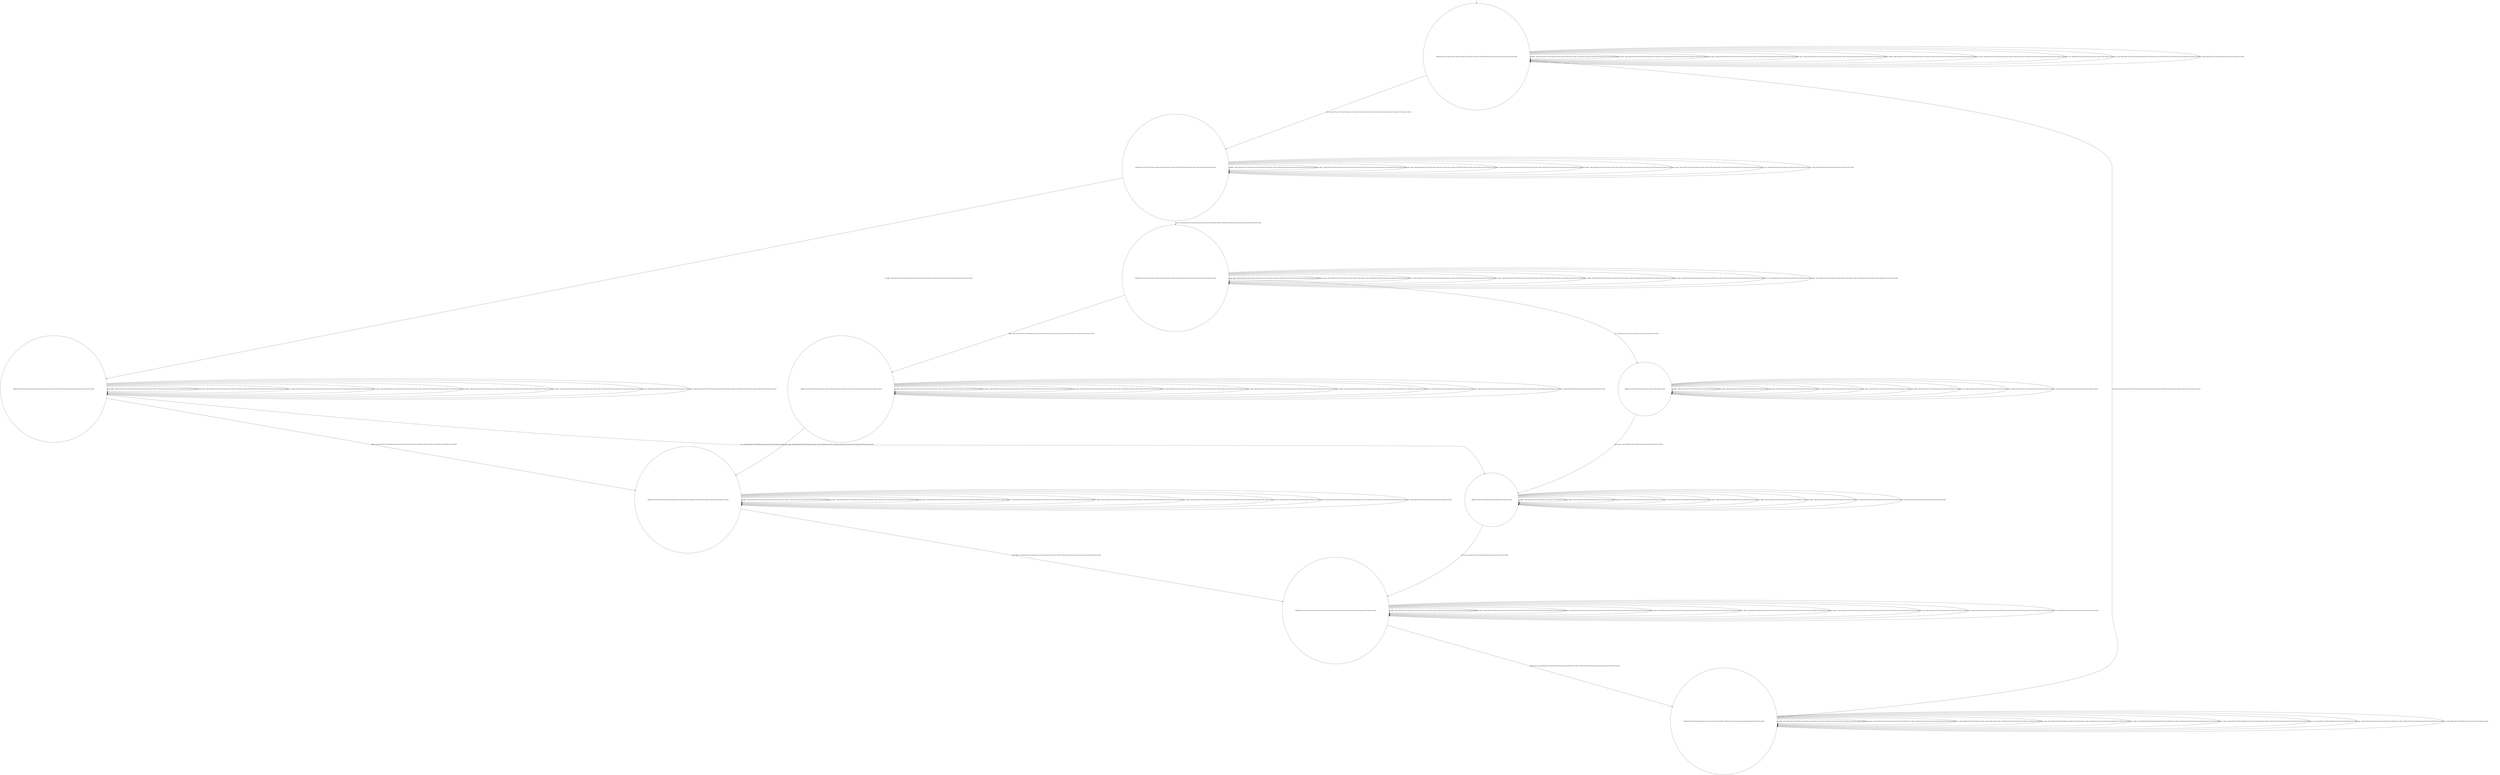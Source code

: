 digraph g {
	edge [lblstyle="above, sloped"];
	s0 [shape="circle" label="0@[((EUR and COF and not DOL and not TEA and not TON and not CAP) or (EUR and COF and TEA and not DOL and not TON and not CAP))]"];
	s1 [shape="circle" label="1@[((EUR and COF and TEA and not DOL and not TON and not CAP) or (EUR and COF and not DOL and not TEA and not TON and not CAP))]"];
	s2 [shape="circle" label="2@[((EUR and COF and TEA and not DOL and not TON and not CAP) or (EUR and COF and not DOL and not TEA and not TON and not CAP))]"];
	s3 [shape="circle" label="3@[((EUR and COF and TEA and not DOL and not TON and not CAP) or (EUR and COF and not DOL and not TEA and not TON and not CAP))]"];
	s4 [shape="circle" label="4@[((EUR and COF and TEA and not DOL and not TON and not CAP) or (EUR and COF and not DOL and not TEA and not TON and not CAP))]"];
	s5 [shape="circle" label="5@[((EUR and COF and TEA and not DOL and not TON and not CAP) or (EUR and COF and not DOL and not TEA and not TON and not CAP))]"];
	s6 [shape="circle" label="6@[((EUR and COF and TEA and not DOL and not TON and not CAP) or (EUR and COF and not DOL and not TEA and not TON and not CAP))]"];
	s7 [shape="circle" label="7@[((EUR and COF and TEA and not DOL and not TON and not CAP) or (EUR and COF and not DOL and not TEA and not TON and not CAP))]"];
	s8 [shape="circle" label="8@[((EUR and COF and TEA and not DOL and not TON and not CAP))]"];
	s9 [shape="circle" label="9@[((EUR and COF and TEA and not DOL and not TON and not CAP))]"];
	s0 -> s0 [label="coffee / nok() [((EUR and COF and TEA and not DOL and not TON and not CAP) or (EUR and COF and not DOL and not TEA and not TON and not CAP))]"];
	s0 -> s0 [label="cup_taken / nok() [((EUR and COF and TEA and not DOL and not TON and not CAP) or (EUR and COF and not DOL and not TEA and not TON and not CAP))]"];
	s0 -> s0 [label="display_done / nok() [((EUR and COF and TEA and not DOL and not TON and not CAP) or (EUR and COF and not DOL and not TEA and not TON and not CAP))]"];
	s0 -> s1 [label="euro / ok() [((EUR and COF and TEA and not DOL and not TON and not CAP) or (EUR and COF and not DOL and not TEA and not TON and not CAP))]"];
	s0 -> s0 [label="no_sugar / nok() [((EUR and COF and TEA and not DOL and not TON and not CAP) or (EUR and COF and not DOL and not TEA and not TON and not CAP))]"];
	s0 -> s0 [label="pour_coffee / nok() [((EUR and COF and TEA and not DOL and not TON and not CAP) or (EUR and COF and not DOL and not TEA and not TON and not CAP))]"];
	s0 -> s0 [label="pour_sugar / nok() [((EUR and COF and TEA and not DOL and not TON and not CAP) or (EUR and COF and not DOL and not TEA and not TON and not CAP))]"];
	s0 -> s0 [label="pour_tea / nok() [((EUR and COF and TEA and not DOL and not TON and not CAP))]"];
	s0 -> s0 [label="sugar / nok() [((EUR and COF and TEA and not DOL and not TON and not CAP) or (EUR and COF and not DOL and not TEA and not TON and not CAP))]"];
	s0 -> s0 [label="tea / nok() [((EUR and COF and TEA and not DOL and not TON and not CAP))]"];
	s1 -> s1 [label="coffee / nok() [((EUR and COF and TEA and not DOL and not TON and not CAP) or (EUR and COF and not DOL and not TEA and not TON and not CAP))]"];
	s1 -> s1 [label="cup_taken / nok() [((EUR and COF and TEA and not DOL and not TON and not CAP) or (EUR and COF and not DOL and not TEA and not TON and not CAP))]"];
	s1 -> s1 [label="display_done / nok() [((EUR and COF and TEA and not DOL and not TON and not CAP) or (EUR and COF and not DOL and not TEA and not TON and not CAP))]"];
	s1 -> s1 [label="euro / nok() [((EUR and COF and TEA and not DOL and not TON and not CAP) or (EUR and COF and not DOL and not TEA and not TON and not CAP))]"];
	s1 -> s2 [label="no_sugar / ok() [((EUR and COF and TEA and not DOL and not TON and not CAP) or (EUR and COF and not DOL and not TEA and not TON and not CAP))]"];
	s1 -> s1 [label="pour_coffee / nok() [((EUR and COF and TEA and not DOL and not TON and not CAP) or (EUR and COF and not DOL and not TEA and not TON and not CAP))]"];
	s1 -> s1 [label="pour_sugar / nok() [((EUR and COF and TEA and not DOL and not TON and not CAP) or (EUR and COF and not DOL and not TEA and not TON and not CAP))]"];
	s1 -> s1 [label="pour_tea / nok() [((EUR and COF and TEA and not DOL and not TON and not CAP))]"];
	s1 -> s3 [label="sugar / ok() [((EUR and COF and TEA and not DOL and not TON and not CAP) or (EUR and COF and not DOL and not TEA and not TON and not CAP))]"];
	s1 -> s1 [label="tea / nok() [((EUR and COF and TEA and not DOL and not TON and not CAP))]"];
	s2 -> s5 [label="coffee / ok() [((EUR and COF and TEA and not DOL and not TON and not CAP) or (EUR and COF and not DOL and not TEA and not TON and not CAP))]"];
	s2 -> s2 [label="cup_taken / nok() [((EUR and COF and TEA and not DOL and not TON and not CAP) or (EUR and COF and not DOL and not TEA and not TON and not CAP))]"];
	s2 -> s2 [label="display_done / nok() [((EUR and COF and TEA and not DOL and not TON and not CAP) or (EUR and COF and not DOL and not TEA and not TON and not CAP))]"];
	s2 -> s2 [label="euro / nok() [((EUR and COF and TEA and not DOL and not TON and not CAP) or (EUR and COF and not DOL and not TEA and not TON and not CAP))]"];
	s2 -> s2 [label="no_sugar / nok() [((EUR and COF and TEA and not DOL and not TON and not CAP) or (EUR and COF and not DOL and not TEA and not TON and not CAP))]"];
	s2 -> s2 [label="pour_coffee / nok() [((EUR and COF and TEA and not DOL and not TON and not CAP) or (EUR and COF and not DOL and not TEA and not TON and not CAP))]"];
	s2 -> s2 [label="pour_sugar / nok() [((EUR and COF and TEA and not DOL and not TON and not CAP) or (EUR and COF and not DOL and not TEA and not TON and not CAP))]"];
	s2 -> s2 [label="pour_tea / nok() [((EUR and COF and TEA and not DOL and not TON and not CAP))]"];
	s2 -> s2 [label="sugar / void() [((EUR and COF and TEA and not DOL and not TON and not CAP) or (EUR and COF and not DOL and not TEA and not TON and not CAP))]"];
	s2 -> s9 [label="tea / ok() [((EUR and COF and TEA and not DOL and not TON and not CAP))]"];
	s3 -> s4 [label="coffee / ok() [((EUR and COF and TEA and not DOL and not TON and not CAP) or (EUR and COF and not DOL and not TEA and not TON and not CAP))]"];
	s3 -> s3 [label="cup_taken / nok() [((EUR and COF and TEA and not DOL and not TON and not CAP) or (EUR and COF and not DOL and not TEA and not TON and not CAP))]"];
	s3 -> s3 [label="display_done / nok() [((EUR and COF and TEA and not DOL and not TON and not CAP) or (EUR and COF and not DOL and not TEA and not TON and not CAP))]"];
	s3 -> s3 [label="euro / nok() [((EUR and COF and TEA and not DOL and not TON and not CAP) or (EUR and COF and not DOL and not TEA and not TON and not CAP))]"];
	s3 -> s3 [label="no_sugar / void() [((EUR and COF and TEA and not DOL and not TON and not CAP) or (EUR and COF and not DOL and not TEA and not TON and not CAP))]"];
	s3 -> s3 [label="pour_coffee / nok() [((EUR and COF and TEA and not DOL and not TON and not CAP) or (EUR and COF and not DOL and not TEA and not TON and not CAP))]"];
	s3 -> s3 [label="pour_sugar / nok() [((EUR and COF and TEA and not DOL and not TON and not CAP) or (EUR and COF and not DOL and not TEA and not TON and not CAP))]"];
	s3 -> s3 [label="pour_tea / nok() [((EUR and COF and TEA and not DOL and not TON and not CAP))]"];
	s3 -> s3 [label="sugar / nok() [((EUR and COF and TEA and not DOL and not TON and not CAP) or (EUR and COF and not DOL and not TEA and not TON and not CAP))]"];
	s3 -> s8 [label="tea / ok() [((EUR and COF and TEA and not DOL and not TON and not CAP))]"];
	s4 -> s4 [label="coffee / nok() [((EUR and COF and TEA and not DOL and not TON and not CAP) or (EUR and COF and not DOL and not TEA and not TON and not CAP))]"];
	s4 -> s4 [label="cup_taken / nok() [((EUR and COF and TEA and not DOL and not TON and not CAP) or (EUR and COF and not DOL and not TEA and not TON and not CAP))]"];
	s4 -> s4 [label="display_done / nok() [((EUR and COF and TEA and not DOL and not TON and not CAP) or (EUR and COF and not DOL and not TEA and not TON and not CAP))]"];
	s4 -> s4 [label="euro / nok() [((EUR and COF and TEA and not DOL and not TON and not CAP) or (EUR and COF and not DOL and not TEA and not TON and not CAP))]"];
	s4 -> s4 [label="no_sugar / nok() [((EUR and COF and TEA and not DOL and not TON and not CAP) or (EUR and COF and not DOL and not TEA and not TON and not CAP))]"];
	s4 -> s4 [label="pour_coffee / nok() [((EUR and COF and TEA and not DOL and not TON and not CAP) or (EUR and COF and not DOL and not TEA and not TON and not CAP))]"];
	s4 -> s5 [label="pour_sugar / ok() [((EUR and COF and TEA and not DOL and not TON and not CAP) or (EUR and COF and not DOL and not TEA and not TON and not CAP))]"];
	s4 -> s4 [label="pour_tea / nok() [((EUR and COF and TEA and not DOL and not TON and not CAP))]"];
	s4 -> s4 [label="sugar / nok() [((EUR and COF and TEA and not DOL and not TON and not CAP) or (EUR and COF and not DOL and not TEA and not TON and not CAP))]"];
	s4 -> s4 [label="tea / void() [((EUR and COF and TEA and not DOL and not TON and not CAP))]"];
	s5 -> s5 [label="coffee / nok() [((EUR and COF and TEA and not DOL and not TON and not CAP) or (EUR and COF and not DOL and not TEA and not TON and not CAP))]"];
	s5 -> s5 [label="cup_taken / nok() [((EUR and COF and TEA and not DOL and not TON and not CAP) or (EUR and COF and not DOL and not TEA and not TON and not CAP))]"];
	s5 -> s5 [label="display_done / nok() [((EUR and COF and TEA and not DOL and not TON and not CAP) or (EUR and COF and not DOL and not TEA and not TON and not CAP))]"];
	s5 -> s5 [label="euro / nok() [((EUR and COF and TEA and not DOL and not TON and not CAP) or (EUR and COF and not DOL and not TEA and not TON and not CAP))]"];
	s5 -> s5 [label="no_sugar / nok() [((EUR and COF and TEA and not DOL and not TON and not CAP) or (EUR and COF and not DOL and not TEA and not TON and not CAP))]"];
	s5 -> s6 [label="pour_coffee / ok() [((EUR and COF and TEA and not DOL and not TON and not CAP) or (EUR and COF and not DOL and not TEA and not TON and not CAP))]"];
	s5 -> s5 [label="pour_sugar / nok() [((EUR and COF and TEA and not DOL and not TON and not CAP) or (EUR and COF and not DOL and not TEA and not TON and not CAP))]"];
	s5 -> s5 [label="pour_tea / nok() [((EUR and COF and TEA and not DOL and not TON and not CAP))]"];
	s5 -> s5 [label="sugar / nok() [((EUR and COF and TEA and not DOL and not TON and not CAP) or (EUR and COF and not DOL and not TEA and not TON and not CAP))]"];
	s5 -> s5 [label="tea / void() [((EUR and COF and TEA and not DOL and not TON and not CAP))]"];
	s6 -> s6 [label="coffee / nok() [((EUR and COF and TEA and not DOL and not TON and not CAP) or (EUR and COF and not DOL and not TEA and not TON and not CAP))]"];
	s6 -> s6 [label="cup_taken / nok() [((EUR and COF and TEA and not DOL and not TON and not CAP) or (EUR and COF and not DOL and not TEA and not TON and not CAP))]"];
	s6 -> s7 [label="display_done / ok() [((EUR and COF and TEA and not DOL and not TON and not CAP) or (EUR and COF and not DOL and not TEA and not TON and not CAP))]"];
	s6 -> s6 [label="euro / nok() [((EUR and COF and TEA and not DOL and not TON and not CAP) or (EUR and COF and not DOL and not TEA and not TON and not CAP))]"];
	s6 -> s6 [label="no_sugar / nok() [((EUR and COF and TEA and not DOL and not TON and not CAP) or (EUR and COF and not DOL and not TEA and not TON and not CAP))]"];
	s6 -> s6 [label="pour_coffee / nok() [((EUR and COF and TEA and not DOL and not TON and not CAP) or (EUR and COF and not DOL and not TEA and not TON and not CAP))]"];
	s6 -> s6 [label="pour_sugar / nok() [((EUR and COF and TEA and not DOL and not TON and not CAP) or (EUR and COF and not DOL and not TEA and not TON and not CAP))]"];
	s6 -> s6 [label="pour_tea / nok() [((EUR and COF and TEA and not DOL and not TON and not CAP))]"];
	s6 -> s6 [label="sugar / nok() [((EUR and COF and TEA and not DOL and not TON and not CAP) or (EUR and COF and not DOL and not TEA and not TON and not CAP))]"];
	s6 -> s6 [label="tea / nok() [((EUR and COF and TEA and not DOL and not TON and not CAP))]"];
	s7 -> s7 [label="coffee / nok() [((EUR and COF and TEA and not DOL and not TON and not CAP) or (EUR and COF and not DOL and not TEA and not TON and not CAP))]"];
	s7 -> s0 [label="cup_taken / ok() [((EUR and COF and TEA and not DOL and not TON and not CAP) or (EUR and COF and not DOL and not TEA and not TON and not CAP))]"];
	s7 -> s7 [label="display_done / nok() [((EUR and COF and TEA and not DOL and not TON and not CAP) or (EUR and COF and not DOL and not TEA and not TON and not CAP))]"];
	s7 -> s7 [label="euro / nok() [((EUR and COF and TEA and not DOL and not TON and not CAP) or (EUR and COF and not DOL and not TEA and not TON and not CAP))]"];
	s7 -> s7 [label="no_sugar / nok() [((EUR and COF and TEA and not DOL and not TON and not CAP) or (EUR and COF and not DOL and not TEA and not TON and not CAP))]"];
	s7 -> s7 [label="pour_coffee / nok() [((EUR and COF and TEA and not DOL and not TON and not CAP) or (EUR and COF and not DOL and not TEA and not TON and not CAP))]"];
	s7 -> s7 [label="pour_sugar / nok() [((EUR and COF and TEA and not DOL and not TON and not CAP) or (EUR and COF and not DOL and not TEA and not TON and not CAP))]"];
	s7 -> s7 [label="pour_tea / nok() [((EUR and COF and TEA and not DOL and not TON and not CAP))]"];
	s7 -> s7 [label="sugar / nok() [((EUR and COF and TEA and not DOL and not TON and not CAP) or (EUR and COF and not DOL and not TEA and not TON and not CAP))]"];
	s7 -> s7 [label="tea / nok() [((EUR and COF and TEA and not DOL and not TON and not CAP))]"];
	s8 -> s8 [label="coffee / void() [((EUR and COF and TEA and not DOL and not TON and not CAP))]"];
	s8 -> s8 [label="cup_taken / nok() [((EUR and COF and TEA and not DOL and not TON and not CAP))]"];
	s8 -> s8 [label="display_done / nok() [((EUR and COF and TEA and not DOL and not TON and not CAP))]"];
	s8 -> s8 [label="euro / nok() [((EUR and COF and TEA and not DOL and not TON and not CAP))]"];
	s8 -> s8 [label="no_sugar / nok() [((EUR and COF and TEA and not DOL and not TON and not CAP))]"];
	s8 -> s8 [label="pour_coffee / nok() [((EUR and COF and TEA and not DOL and not TON and not CAP))]"];
	s8 -> s9 [label="pour_sugar / ok() [((EUR and COF and TEA and not DOL and not TON and not CAP))]"];
	s8 -> s8 [label="pour_tea / nok() [((EUR and COF and TEA and not DOL and not TON and not CAP))]"];
	s8 -> s8 [label="sugar / nok() [((EUR and COF and TEA and not DOL and not TON and not CAP))]"];
	s8 -> s8 [label="tea / nok() [((EUR and COF and TEA and not DOL and not TON and not CAP))]"];
	s9 -> s9 [label="coffee / void() [((EUR and COF and TEA and not DOL and not TON and not CAP))]"];
	s9 -> s9 [label="cup_taken / nok() [((EUR and COF and TEA and not DOL and not TON and not CAP))]"];
	s9 -> s9 [label="display_done / nok() [((EUR and COF and TEA and not DOL and not TON and not CAP))]"];
	s9 -> s9 [label="euro / nok() [((EUR and COF and TEA and not DOL and not TON and not CAP))]"];
	s9 -> s9 [label="no_sugar / nok() [((EUR and COF and TEA and not DOL and not TON and not CAP))]"];
	s9 -> s9 [label="pour_coffee / nok() [((EUR and COF and TEA and not DOL and not TON and not CAP))]"];
	s9 -> s9 [label="pour_sugar / nok() [((EUR and COF and TEA and not DOL and not TON and not CAP))]"];
	s9 -> s6 [label="pour_tea / ok() [((EUR and COF and TEA and not DOL and not TON and not CAP))]"];
	s9 -> s9 [label="sugar / nok() [((EUR and COF and TEA and not DOL and not TON and not CAP))]"];
	s9 -> s9 [label="tea / nok() [((EUR and COF and TEA and not DOL and not TON and not CAP))]"];
	__start0 [label="" shape="none" width="0" height="0"];
	__start0 -> s0;
}